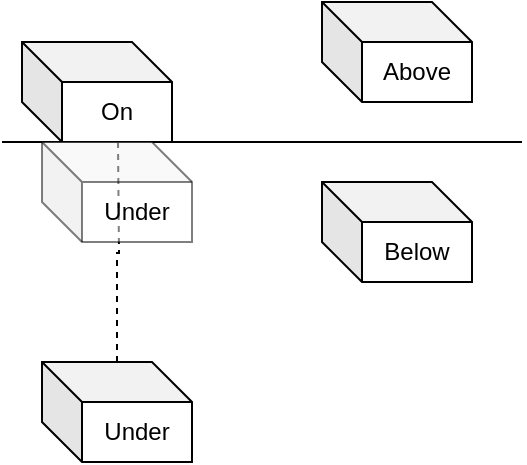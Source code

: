 <mxfile version="21.5.1" type="device">
  <diagram name="Page-1" id="ux39bw9KEuxGHPLdO_Fz">
    <mxGraphModel dx="778" dy="831" grid="1" gridSize="10" guides="1" tooltips="1" connect="1" arrows="1" fold="1" page="1" pageScale="1" pageWidth="827" pageHeight="1169" math="0" shadow="0">
      <root>
        <mxCell id="0" />
        <mxCell id="1" parent="0" />
        <mxCell id="CFGikhlgEAPTiAroAKdz-1" value="" style="endArrow=none;html=1;rounded=0;" edge="1" parent="1">
          <mxGeometry width="50" height="50" relative="1" as="geometry">
            <mxPoint x="380" y="450" as="sourcePoint" />
            <mxPoint x="640" y="450" as="targetPoint" />
          </mxGeometry>
        </mxCell>
        <mxCell id="CFGikhlgEAPTiAroAKdz-3" value="On" style="shape=cube;whiteSpace=wrap;html=1;boundedLbl=1;backgroundOutline=1;darkOpacity=0.05;darkOpacity2=0.1;" vertex="1" parent="1">
          <mxGeometry x="390" y="400" width="75" height="50" as="geometry" />
        </mxCell>
        <mxCell id="CFGikhlgEAPTiAroAKdz-6" style="edgeStyle=orthogonalEdgeStyle;rounded=0;orthogonalLoop=1;jettySize=auto;html=1;endArrow=none;endFill=0;dashed=1;" edge="1" parent="1" target="CFGikhlgEAPTiAroAKdz-5">
          <mxGeometry relative="1" as="geometry">
            <mxPoint x="438" y="450" as="sourcePoint" />
          </mxGeometry>
        </mxCell>
        <mxCell id="CFGikhlgEAPTiAroAKdz-4" value="Under" style="shape=cube;whiteSpace=wrap;html=1;boundedLbl=1;backgroundOutline=1;darkOpacity=0.05;darkOpacity2=0.1;opacity=50;" vertex="1" parent="1">
          <mxGeometry x="400" y="450" width="75" height="50" as="geometry" />
        </mxCell>
        <mxCell id="CFGikhlgEAPTiAroAKdz-5" value="Under" style="shape=cube;whiteSpace=wrap;html=1;boundedLbl=1;backgroundOutline=1;darkOpacity=0.05;darkOpacity2=0.1;" vertex="1" parent="1">
          <mxGeometry x="400" y="560" width="75" height="50" as="geometry" />
        </mxCell>
        <mxCell id="CFGikhlgEAPTiAroAKdz-7" value="Above" style="shape=cube;whiteSpace=wrap;html=1;boundedLbl=1;backgroundOutline=1;darkOpacity=0.05;darkOpacity2=0.1;" vertex="1" parent="1">
          <mxGeometry x="540" y="380" width="75" height="50" as="geometry" />
        </mxCell>
        <mxCell id="CFGikhlgEAPTiAroAKdz-8" value="Below" style="shape=cube;whiteSpace=wrap;html=1;boundedLbl=1;backgroundOutline=1;darkOpacity=0.05;darkOpacity2=0.1;" vertex="1" parent="1">
          <mxGeometry x="540" y="470" width="75" height="50" as="geometry" />
        </mxCell>
      </root>
    </mxGraphModel>
  </diagram>
</mxfile>
